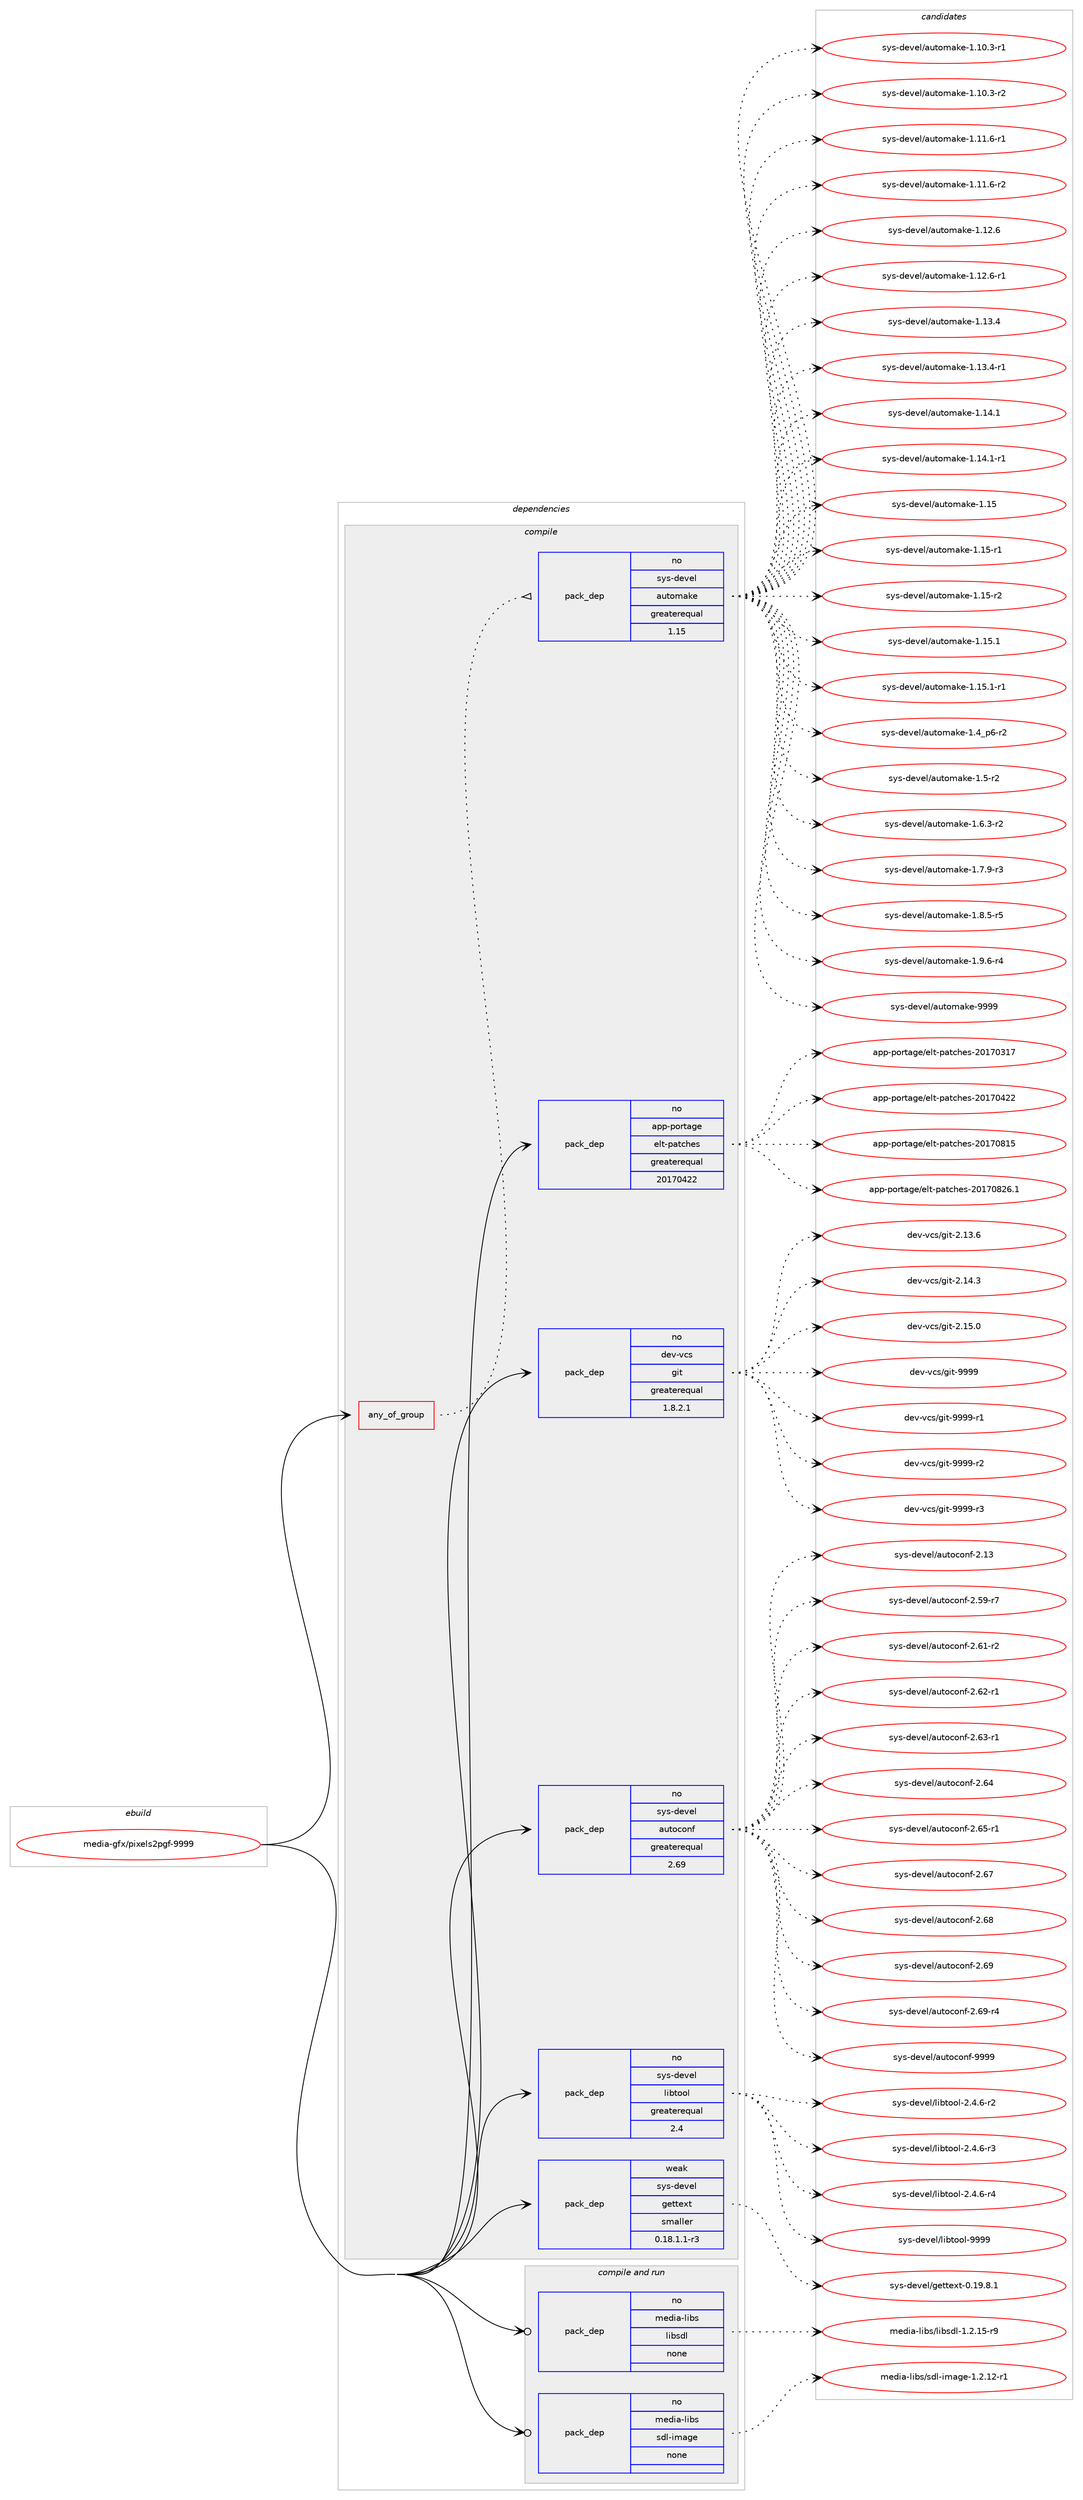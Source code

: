 digraph prolog {

# *************
# Graph options
# *************

newrank=true;
concentrate=true;
compound=true;
graph [rankdir=LR,fontname=Helvetica,fontsize=10,ranksep=1.5];#, ranksep=2.5, nodesep=0.2];
edge  [arrowhead=vee];
node  [fontname=Helvetica,fontsize=10];

# **********
# The ebuild
# **********

subgraph cluster_leftcol {
color=gray;
rank=same;
label=<<i>ebuild</i>>;
id [label="media-gfx/pixels2pgf-9999", color=red, width=4, href="../media-gfx/pixels2pgf-9999.svg"];
}

# ****************
# The dependencies
# ****************

subgraph cluster_midcol {
color=gray;
label=<<i>dependencies</i>>;
subgraph cluster_compile {
fillcolor="#eeeeee";
style=filled;
label=<<i>compile</i>>;
subgraph any5314 {
dependency357303 [label=<<TABLE BORDER="0" CELLBORDER="1" CELLSPACING="0" CELLPADDING="4"><TR><TD CELLPADDING="10">any_of_group</TD></TR></TABLE>>, shape=none, color=red];subgraph pack263478 {
dependency357304 [label=<<TABLE BORDER="0" CELLBORDER="1" CELLSPACING="0" CELLPADDING="4" WIDTH="220"><TR><TD ROWSPAN="6" CELLPADDING="30">pack_dep</TD></TR><TR><TD WIDTH="110">no</TD></TR><TR><TD>sys-devel</TD></TR><TR><TD>automake</TD></TR><TR><TD>greaterequal</TD></TR><TR><TD>1.15</TD></TR></TABLE>>, shape=none, color=blue];
}
dependency357303:e -> dependency357304:w [weight=20,style="dotted",arrowhead="oinv"];
}
id:e -> dependency357303:w [weight=20,style="solid",arrowhead="vee"];
subgraph pack263479 {
dependency357305 [label=<<TABLE BORDER="0" CELLBORDER="1" CELLSPACING="0" CELLPADDING="4" WIDTH="220"><TR><TD ROWSPAN="6" CELLPADDING="30">pack_dep</TD></TR><TR><TD WIDTH="110">no</TD></TR><TR><TD>app-portage</TD></TR><TR><TD>elt-patches</TD></TR><TR><TD>greaterequal</TD></TR><TR><TD>20170422</TD></TR></TABLE>>, shape=none, color=blue];
}
id:e -> dependency357305:w [weight=20,style="solid",arrowhead="vee"];
subgraph pack263480 {
dependency357306 [label=<<TABLE BORDER="0" CELLBORDER="1" CELLSPACING="0" CELLPADDING="4" WIDTH="220"><TR><TD ROWSPAN="6" CELLPADDING="30">pack_dep</TD></TR><TR><TD WIDTH="110">no</TD></TR><TR><TD>dev-vcs</TD></TR><TR><TD>git</TD></TR><TR><TD>greaterequal</TD></TR><TR><TD>1.8.2.1</TD></TR></TABLE>>, shape=none, color=blue];
}
id:e -> dependency357306:w [weight=20,style="solid",arrowhead="vee"];
subgraph pack263481 {
dependency357307 [label=<<TABLE BORDER="0" CELLBORDER="1" CELLSPACING="0" CELLPADDING="4" WIDTH="220"><TR><TD ROWSPAN="6" CELLPADDING="30">pack_dep</TD></TR><TR><TD WIDTH="110">no</TD></TR><TR><TD>sys-devel</TD></TR><TR><TD>autoconf</TD></TR><TR><TD>greaterequal</TD></TR><TR><TD>2.69</TD></TR></TABLE>>, shape=none, color=blue];
}
id:e -> dependency357307:w [weight=20,style="solid",arrowhead="vee"];
subgraph pack263482 {
dependency357308 [label=<<TABLE BORDER="0" CELLBORDER="1" CELLSPACING="0" CELLPADDING="4" WIDTH="220"><TR><TD ROWSPAN="6" CELLPADDING="30">pack_dep</TD></TR><TR><TD WIDTH="110">no</TD></TR><TR><TD>sys-devel</TD></TR><TR><TD>libtool</TD></TR><TR><TD>greaterequal</TD></TR><TR><TD>2.4</TD></TR></TABLE>>, shape=none, color=blue];
}
id:e -> dependency357308:w [weight=20,style="solid",arrowhead="vee"];
subgraph pack263483 {
dependency357309 [label=<<TABLE BORDER="0" CELLBORDER="1" CELLSPACING="0" CELLPADDING="4" WIDTH="220"><TR><TD ROWSPAN="6" CELLPADDING="30">pack_dep</TD></TR><TR><TD WIDTH="110">weak</TD></TR><TR><TD>sys-devel</TD></TR><TR><TD>gettext</TD></TR><TR><TD>smaller</TD></TR><TR><TD>0.18.1.1-r3</TD></TR></TABLE>>, shape=none, color=blue];
}
id:e -> dependency357309:w [weight=20,style="solid",arrowhead="vee"];
}
subgraph cluster_compileandrun {
fillcolor="#eeeeee";
style=filled;
label=<<i>compile and run</i>>;
subgraph pack263484 {
dependency357310 [label=<<TABLE BORDER="0" CELLBORDER="1" CELLSPACING="0" CELLPADDING="4" WIDTH="220"><TR><TD ROWSPAN="6" CELLPADDING="30">pack_dep</TD></TR><TR><TD WIDTH="110">no</TD></TR><TR><TD>media-libs</TD></TR><TR><TD>libsdl</TD></TR><TR><TD>none</TD></TR><TR><TD></TD></TR></TABLE>>, shape=none, color=blue];
}
id:e -> dependency357310:w [weight=20,style="solid",arrowhead="odotvee"];
subgraph pack263485 {
dependency357311 [label=<<TABLE BORDER="0" CELLBORDER="1" CELLSPACING="0" CELLPADDING="4" WIDTH="220"><TR><TD ROWSPAN="6" CELLPADDING="30">pack_dep</TD></TR><TR><TD WIDTH="110">no</TD></TR><TR><TD>media-libs</TD></TR><TR><TD>sdl-image</TD></TR><TR><TD>none</TD></TR><TR><TD></TD></TR></TABLE>>, shape=none, color=blue];
}
id:e -> dependency357311:w [weight=20,style="solid",arrowhead="odotvee"];
}
subgraph cluster_run {
fillcolor="#eeeeee";
style=filled;
label=<<i>run</i>>;
}
}

# **************
# The candidates
# **************

subgraph cluster_choices {
rank=same;
color=gray;
label=<<i>candidates</i>>;

subgraph choice263478 {
color=black;
nodesep=1;
choice11512111545100101118101108479711711611110997107101454946494846514511449 [label="sys-devel/automake-1.10.3-r1", color=red, width=4,href="../sys-devel/automake-1.10.3-r1.svg"];
choice11512111545100101118101108479711711611110997107101454946494846514511450 [label="sys-devel/automake-1.10.3-r2", color=red, width=4,href="../sys-devel/automake-1.10.3-r2.svg"];
choice11512111545100101118101108479711711611110997107101454946494946544511449 [label="sys-devel/automake-1.11.6-r1", color=red, width=4,href="../sys-devel/automake-1.11.6-r1.svg"];
choice11512111545100101118101108479711711611110997107101454946494946544511450 [label="sys-devel/automake-1.11.6-r2", color=red, width=4,href="../sys-devel/automake-1.11.6-r2.svg"];
choice1151211154510010111810110847971171161111099710710145494649504654 [label="sys-devel/automake-1.12.6", color=red, width=4,href="../sys-devel/automake-1.12.6.svg"];
choice11512111545100101118101108479711711611110997107101454946495046544511449 [label="sys-devel/automake-1.12.6-r1", color=red, width=4,href="../sys-devel/automake-1.12.6-r1.svg"];
choice1151211154510010111810110847971171161111099710710145494649514652 [label="sys-devel/automake-1.13.4", color=red, width=4,href="../sys-devel/automake-1.13.4.svg"];
choice11512111545100101118101108479711711611110997107101454946495146524511449 [label="sys-devel/automake-1.13.4-r1", color=red, width=4,href="../sys-devel/automake-1.13.4-r1.svg"];
choice1151211154510010111810110847971171161111099710710145494649524649 [label="sys-devel/automake-1.14.1", color=red, width=4,href="../sys-devel/automake-1.14.1.svg"];
choice11512111545100101118101108479711711611110997107101454946495246494511449 [label="sys-devel/automake-1.14.1-r1", color=red, width=4,href="../sys-devel/automake-1.14.1-r1.svg"];
choice115121115451001011181011084797117116111109971071014549464953 [label="sys-devel/automake-1.15", color=red, width=4,href="../sys-devel/automake-1.15.svg"];
choice1151211154510010111810110847971171161111099710710145494649534511449 [label="sys-devel/automake-1.15-r1", color=red, width=4,href="../sys-devel/automake-1.15-r1.svg"];
choice1151211154510010111810110847971171161111099710710145494649534511450 [label="sys-devel/automake-1.15-r2", color=red, width=4,href="../sys-devel/automake-1.15-r2.svg"];
choice1151211154510010111810110847971171161111099710710145494649534649 [label="sys-devel/automake-1.15.1", color=red, width=4,href="../sys-devel/automake-1.15.1.svg"];
choice11512111545100101118101108479711711611110997107101454946495346494511449 [label="sys-devel/automake-1.15.1-r1", color=red, width=4,href="../sys-devel/automake-1.15.1-r1.svg"];
choice115121115451001011181011084797117116111109971071014549465295112544511450 [label="sys-devel/automake-1.4_p6-r2", color=red, width=4,href="../sys-devel/automake-1.4_p6-r2.svg"];
choice11512111545100101118101108479711711611110997107101454946534511450 [label="sys-devel/automake-1.5-r2", color=red, width=4,href="../sys-devel/automake-1.5-r2.svg"];
choice115121115451001011181011084797117116111109971071014549465446514511450 [label="sys-devel/automake-1.6.3-r2", color=red, width=4,href="../sys-devel/automake-1.6.3-r2.svg"];
choice115121115451001011181011084797117116111109971071014549465546574511451 [label="sys-devel/automake-1.7.9-r3", color=red, width=4,href="../sys-devel/automake-1.7.9-r3.svg"];
choice115121115451001011181011084797117116111109971071014549465646534511453 [label="sys-devel/automake-1.8.5-r5", color=red, width=4,href="../sys-devel/automake-1.8.5-r5.svg"];
choice115121115451001011181011084797117116111109971071014549465746544511452 [label="sys-devel/automake-1.9.6-r4", color=red, width=4,href="../sys-devel/automake-1.9.6-r4.svg"];
choice115121115451001011181011084797117116111109971071014557575757 [label="sys-devel/automake-9999", color=red, width=4,href="../sys-devel/automake-9999.svg"];
dependency357304:e -> choice11512111545100101118101108479711711611110997107101454946494846514511449:w [style=dotted,weight="100"];
dependency357304:e -> choice11512111545100101118101108479711711611110997107101454946494846514511450:w [style=dotted,weight="100"];
dependency357304:e -> choice11512111545100101118101108479711711611110997107101454946494946544511449:w [style=dotted,weight="100"];
dependency357304:e -> choice11512111545100101118101108479711711611110997107101454946494946544511450:w [style=dotted,weight="100"];
dependency357304:e -> choice1151211154510010111810110847971171161111099710710145494649504654:w [style=dotted,weight="100"];
dependency357304:e -> choice11512111545100101118101108479711711611110997107101454946495046544511449:w [style=dotted,weight="100"];
dependency357304:e -> choice1151211154510010111810110847971171161111099710710145494649514652:w [style=dotted,weight="100"];
dependency357304:e -> choice11512111545100101118101108479711711611110997107101454946495146524511449:w [style=dotted,weight="100"];
dependency357304:e -> choice1151211154510010111810110847971171161111099710710145494649524649:w [style=dotted,weight="100"];
dependency357304:e -> choice11512111545100101118101108479711711611110997107101454946495246494511449:w [style=dotted,weight="100"];
dependency357304:e -> choice115121115451001011181011084797117116111109971071014549464953:w [style=dotted,weight="100"];
dependency357304:e -> choice1151211154510010111810110847971171161111099710710145494649534511449:w [style=dotted,weight="100"];
dependency357304:e -> choice1151211154510010111810110847971171161111099710710145494649534511450:w [style=dotted,weight="100"];
dependency357304:e -> choice1151211154510010111810110847971171161111099710710145494649534649:w [style=dotted,weight="100"];
dependency357304:e -> choice11512111545100101118101108479711711611110997107101454946495346494511449:w [style=dotted,weight="100"];
dependency357304:e -> choice115121115451001011181011084797117116111109971071014549465295112544511450:w [style=dotted,weight="100"];
dependency357304:e -> choice11512111545100101118101108479711711611110997107101454946534511450:w [style=dotted,weight="100"];
dependency357304:e -> choice115121115451001011181011084797117116111109971071014549465446514511450:w [style=dotted,weight="100"];
dependency357304:e -> choice115121115451001011181011084797117116111109971071014549465546574511451:w [style=dotted,weight="100"];
dependency357304:e -> choice115121115451001011181011084797117116111109971071014549465646534511453:w [style=dotted,weight="100"];
dependency357304:e -> choice115121115451001011181011084797117116111109971071014549465746544511452:w [style=dotted,weight="100"];
dependency357304:e -> choice115121115451001011181011084797117116111109971071014557575757:w [style=dotted,weight="100"];
}
subgraph choice263479 {
color=black;
nodesep=1;
choice97112112451121111141169710310147101108116451129711699104101115455048495548514955 [label="app-portage/elt-patches-20170317", color=red, width=4,href="../app-portage/elt-patches-20170317.svg"];
choice97112112451121111141169710310147101108116451129711699104101115455048495548525050 [label="app-portage/elt-patches-20170422", color=red, width=4,href="../app-portage/elt-patches-20170422.svg"];
choice97112112451121111141169710310147101108116451129711699104101115455048495548564953 [label="app-portage/elt-patches-20170815", color=red, width=4,href="../app-portage/elt-patches-20170815.svg"];
choice971121124511211111411697103101471011081164511297116991041011154550484955485650544649 [label="app-portage/elt-patches-20170826.1", color=red, width=4,href="../app-portage/elt-patches-20170826.1.svg"];
dependency357305:e -> choice97112112451121111141169710310147101108116451129711699104101115455048495548514955:w [style=dotted,weight="100"];
dependency357305:e -> choice97112112451121111141169710310147101108116451129711699104101115455048495548525050:w [style=dotted,weight="100"];
dependency357305:e -> choice97112112451121111141169710310147101108116451129711699104101115455048495548564953:w [style=dotted,weight="100"];
dependency357305:e -> choice971121124511211111411697103101471011081164511297116991041011154550484955485650544649:w [style=dotted,weight="100"];
}
subgraph choice263480 {
color=black;
nodesep=1;
choice10010111845118991154710310511645504649514654 [label="dev-vcs/git-2.13.6", color=red, width=4,href="../dev-vcs/git-2.13.6.svg"];
choice10010111845118991154710310511645504649524651 [label="dev-vcs/git-2.14.3", color=red, width=4,href="../dev-vcs/git-2.14.3.svg"];
choice10010111845118991154710310511645504649534648 [label="dev-vcs/git-2.15.0", color=red, width=4,href="../dev-vcs/git-2.15.0.svg"];
choice1001011184511899115471031051164557575757 [label="dev-vcs/git-9999", color=red, width=4,href="../dev-vcs/git-9999.svg"];
choice10010111845118991154710310511645575757574511449 [label="dev-vcs/git-9999-r1", color=red, width=4,href="../dev-vcs/git-9999-r1.svg"];
choice10010111845118991154710310511645575757574511450 [label="dev-vcs/git-9999-r2", color=red, width=4,href="../dev-vcs/git-9999-r2.svg"];
choice10010111845118991154710310511645575757574511451 [label="dev-vcs/git-9999-r3", color=red, width=4,href="../dev-vcs/git-9999-r3.svg"];
dependency357306:e -> choice10010111845118991154710310511645504649514654:w [style=dotted,weight="100"];
dependency357306:e -> choice10010111845118991154710310511645504649524651:w [style=dotted,weight="100"];
dependency357306:e -> choice10010111845118991154710310511645504649534648:w [style=dotted,weight="100"];
dependency357306:e -> choice1001011184511899115471031051164557575757:w [style=dotted,weight="100"];
dependency357306:e -> choice10010111845118991154710310511645575757574511449:w [style=dotted,weight="100"];
dependency357306:e -> choice10010111845118991154710310511645575757574511450:w [style=dotted,weight="100"];
dependency357306:e -> choice10010111845118991154710310511645575757574511451:w [style=dotted,weight="100"];
}
subgraph choice263481 {
color=black;
nodesep=1;
choice115121115451001011181011084797117116111991111101024550464951 [label="sys-devel/autoconf-2.13", color=red, width=4,href="../sys-devel/autoconf-2.13.svg"];
choice1151211154510010111810110847971171161119911111010245504653574511455 [label="sys-devel/autoconf-2.59-r7", color=red, width=4,href="../sys-devel/autoconf-2.59-r7.svg"];
choice1151211154510010111810110847971171161119911111010245504654494511450 [label="sys-devel/autoconf-2.61-r2", color=red, width=4,href="../sys-devel/autoconf-2.61-r2.svg"];
choice1151211154510010111810110847971171161119911111010245504654504511449 [label="sys-devel/autoconf-2.62-r1", color=red, width=4,href="../sys-devel/autoconf-2.62-r1.svg"];
choice1151211154510010111810110847971171161119911111010245504654514511449 [label="sys-devel/autoconf-2.63-r1", color=red, width=4,href="../sys-devel/autoconf-2.63-r1.svg"];
choice115121115451001011181011084797117116111991111101024550465452 [label="sys-devel/autoconf-2.64", color=red, width=4,href="../sys-devel/autoconf-2.64.svg"];
choice1151211154510010111810110847971171161119911111010245504654534511449 [label="sys-devel/autoconf-2.65-r1", color=red, width=4,href="../sys-devel/autoconf-2.65-r1.svg"];
choice115121115451001011181011084797117116111991111101024550465455 [label="sys-devel/autoconf-2.67", color=red, width=4,href="../sys-devel/autoconf-2.67.svg"];
choice115121115451001011181011084797117116111991111101024550465456 [label="sys-devel/autoconf-2.68", color=red, width=4,href="../sys-devel/autoconf-2.68.svg"];
choice115121115451001011181011084797117116111991111101024550465457 [label="sys-devel/autoconf-2.69", color=red, width=4,href="../sys-devel/autoconf-2.69.svg"];
choice1151211154510010111810110847971171161119911111010245504654574511452 [label="sys-devel/autoconf-2.69-r4", color=red, width=4,href="../sys-devel/autoconf-2.69-r4.svg"];
choice115121115451001011181011084797117116111991111101024557575757 [label="sys-devel/autoconf-9999", color=red, width=4,href="../sys-devel/autoconf-9999.svg"];
dependency357307:e -> choice115121115451001011181011084797117116111991111101024550464951:w [style=dotted,weight="100"];
dependency357307:e -> choice1151211154510010111810110847971171161119911111010245504653574511455:w [style=dotted,weight="100"];
dependency357307:e -> choice1151211154510010111810110847971171161119911111010245504654494511450:w [style=dotted,weight="100"];
dependency357307:e -> choice1151211154510010111810110847971171161119911111010245504654504511449:w [style=dotted,weight="100"];
dependency357307:e -> choice1151211154510010111810110847971171161119911111010245504654514511449:w [style=dotted,weight="100"];
dependency357307:e -> choice115121115451001011181011084797117116111991111101024550465452:w [style=dotted,weight="100"];
dependency357307:e -> choice1151211154510010111810110847971171161119911111010245504654534511449:w [style=dotted,weight="100"];
dependency357307:e -> choice115121115451001011181011084797117116111991111101024550465455:w [style=dotted,weight="100"];
dependency357307:e -> choice115121115451001011181011084797117116111991111101024550465456:w [style=dotted,weight="100"];
dependency357307:e -> choice115121115451001011181011084797117116111991111101024550465457:w [style=dotted,weight="100"];
dependency357307:e -> choice1151211154510010111810110847971171161119911111010245504654574511452:w [style=dotted,weight="100"];
dependency357307:e -> choice115121115451001011181011084797117116111991111101024557575757:w [style=dotted,weight="100"];
}
subgraph choice263482 {
color=black;
nodesep=1;
choice1151211154510010111810110847108105981161111111084550465246544511450 [label="sys-devel/libtool-2.4.6-r2", color=red, width=4,href="../sys-devel/libtool-2.4.6-r2.svg"];
choice1151211154510010111810110847108105981161111111084550465246544511451 [label="sys-devel/libtool-2.4.6-r3", color=red, width=4,href="../sys-devel/libtool-2.4.6-r3.svg"];
choice1151211154510010111810110847108105981161111111084550465246544511452 [label="sys-devel/libtool-2.4.6-r4", color=red, width=4,href="../sys-devel/libtool-2.4.6-r4.svg"];
choice1151211154510010111810110847108105981161111111084557575757 [label="sys-devel/libtool-9999", color=red, width=4,href="../sys-devel/libtool-9999.svg"];
dependency357308:e -> choice1151211154510010111810110847108105981161111111084550465246544511450:w [style=dotted,weight="100"];
dependency357308:e -> choice1151211154510010111810110847108105981161111111084550465246544511451:w [style=dotted,weight="100"];
dependency357308:e -> choice1151211154510010111810110847108105981161111111084550465246544511452:w [style=dotted,weight="100"];
dependency357308:e -> choice1151211154510010111810110847108105981161111111084557575757:w [style=dotted,weight="100"];
}
subgraph choice263483 {
color=black;
nodesep=1;
choice1151211154510010111810110847103101116116101120116454846495746564649 [label="sys-devel/gettext-0.19.8.1", color=red, width=4,href="../sys-devel/gettext-0.19.8.1.svg"];
dependency357309:e -> choice1151211154510010111810110847103101116116101120116454846495746564649:w [style=dotted,weight="100"];
}
subgraph choice263484 {
color=black;
nodesep=1;
choice1091011001059745108105981154710810598115100108454946504649534511457 [label="media-libs/libsdl-1.2.15-r9", color=red, width=4,href="../media-libs/libsdl-1.2.15-r9.svg"];
dependency357310:e -> choice1091011001059745108105981154710810598115100108454946504649534511457:w [style=dotted,weight="100"];
}
subgraph choice263485 {
color=black;
nodesep=1;
choice109101100105974510810598115471151001084510510997103101454946504649504511449 [label="media-libs/sdl-image-1.2.12-r1", color=red, width=4,href="../media-libs/sdl-image-1.2.12-r1.svg"];
dependency357311:e -> choice109101100105974510810598115471151001084510510997103101454946504649504511449:w [style=dotted,weight="100"];
}
}

}
